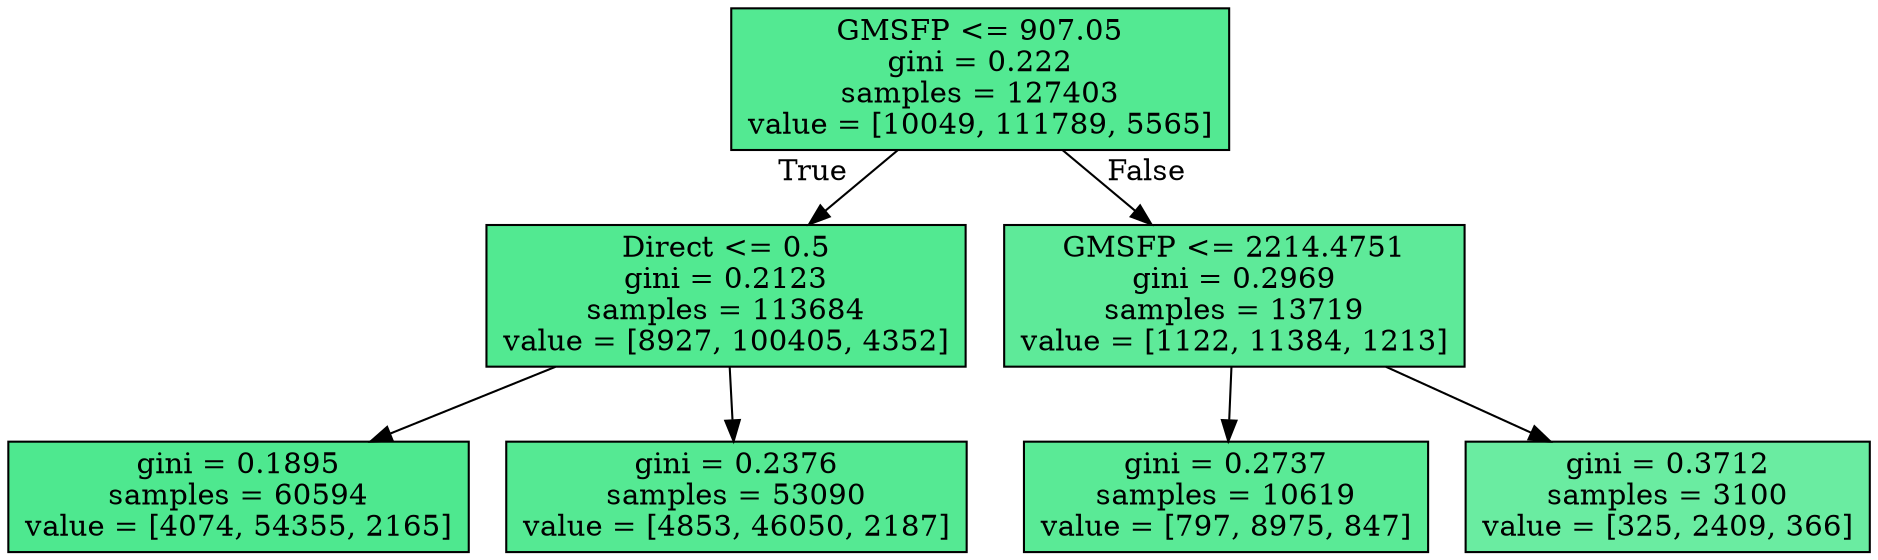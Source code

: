 digraph Tree {
node [shape=box, style="filled", color="black"] ;
0 [label="GMSFP <= 907.05\ngini = 0.222\nsamples = 127403\nvalue = [10049, 111789, 5565]", fillcolor="#39e581dd"] ;
1 [label="Direct <= 0.5\ngini = 0.2123\nsamples = 113684\nvalue = [8927, 100405, 4352]", fillcolor="#39e581df"] ;
0 -> 1 [labeldistance=2.5, labelangle=45, headlabel="True"] ;
2 [label="gini = 0.1895\nsamples = 60594\nvalue = [4074, 54355, 2165]", fillcolor="#39e581e3"] ;
1 -> 2 ;
3 [label="gini = 0.2376\nsamples = 53090\nvalue = [4853, 46050, 2187]", fillcolor="#39e581da"] ;
1 -> 3 ;
4 [label="GMSFP <= 2214.4751\ngini = 0.2969\nsamples = 13719\nvalue = [1122, 11384, 1213]", fillcolor="#39e581cf"] ;
0 -> 4 [labeldistance=2.5, labelangle=-45, headlabel="False"] ;
5 [label="gini = 0.2737\nsamples = 10619\nvalue = [797, 8975, 847]", fillcolor="#39e581d4"] ;
4 -> 5 ;
6 [label="gini = 0.3712\nsamples = 3100\nvalue = [325, 2409, 366]", fillcolor="#39e581bf"] ;
4 -> 6 ;
}